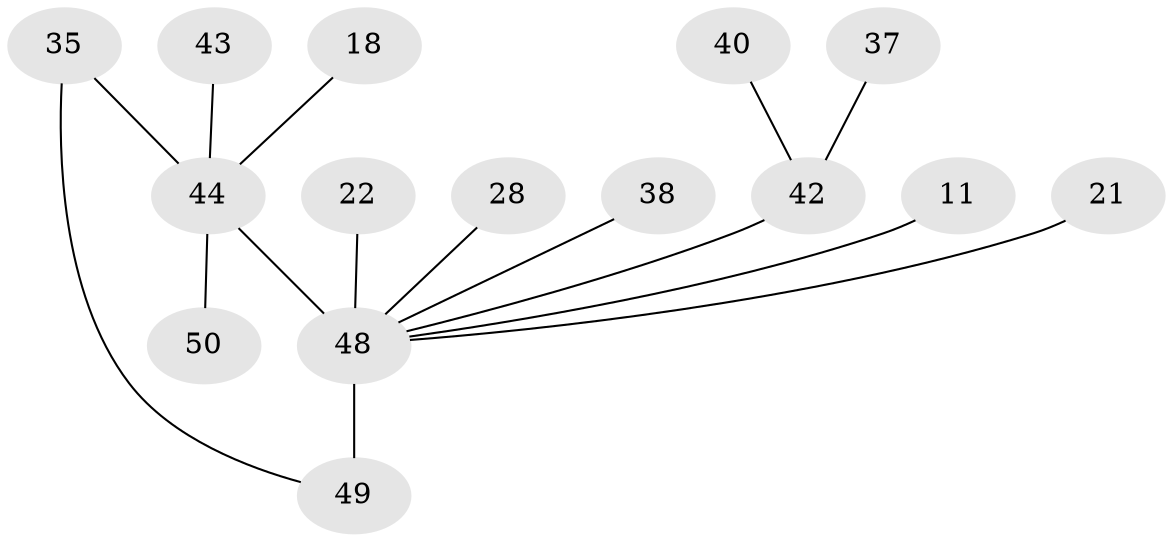 // original degree distribution, {3: 0.2, 5: 0.14, 4: 0.06, 8: 0.02, 1: 0.26, 2: 0.32}
// Generated by graph-tools (version 1.1) at 2025/44/03/04/25 21:44:34]
// undirected, 15 vertices, 15 edges
graph export_dot {
graph [start="1"]
  node [color=gray90,style=filled];
  11;
  18;
  21;
  22;
  28 [super="+27"];
  35;
  37 [super="+34"];
  38;
  40 [super="+23"];
  42 [super="+15+33"];
  43;
  44 [super="+29+26"];
  48 [super="+9+31+36+41+47+45"];
  49 [super="+17+46+30"];
  50;
  11 -- 48;
  18 -- 44;
  21 -- 48;
  22 -- 48;
  28 -- 48;
  35 -- 44;
  35 -- 49;
  37 -- 42;
  38 -- 48;
  40 -- 42;
  42 -- 48 [weight=2];
  43 -- 44;
  44 -- 48 [weight=7];
  44 -- 50;
  48 -- 49 [weight=7];
}
